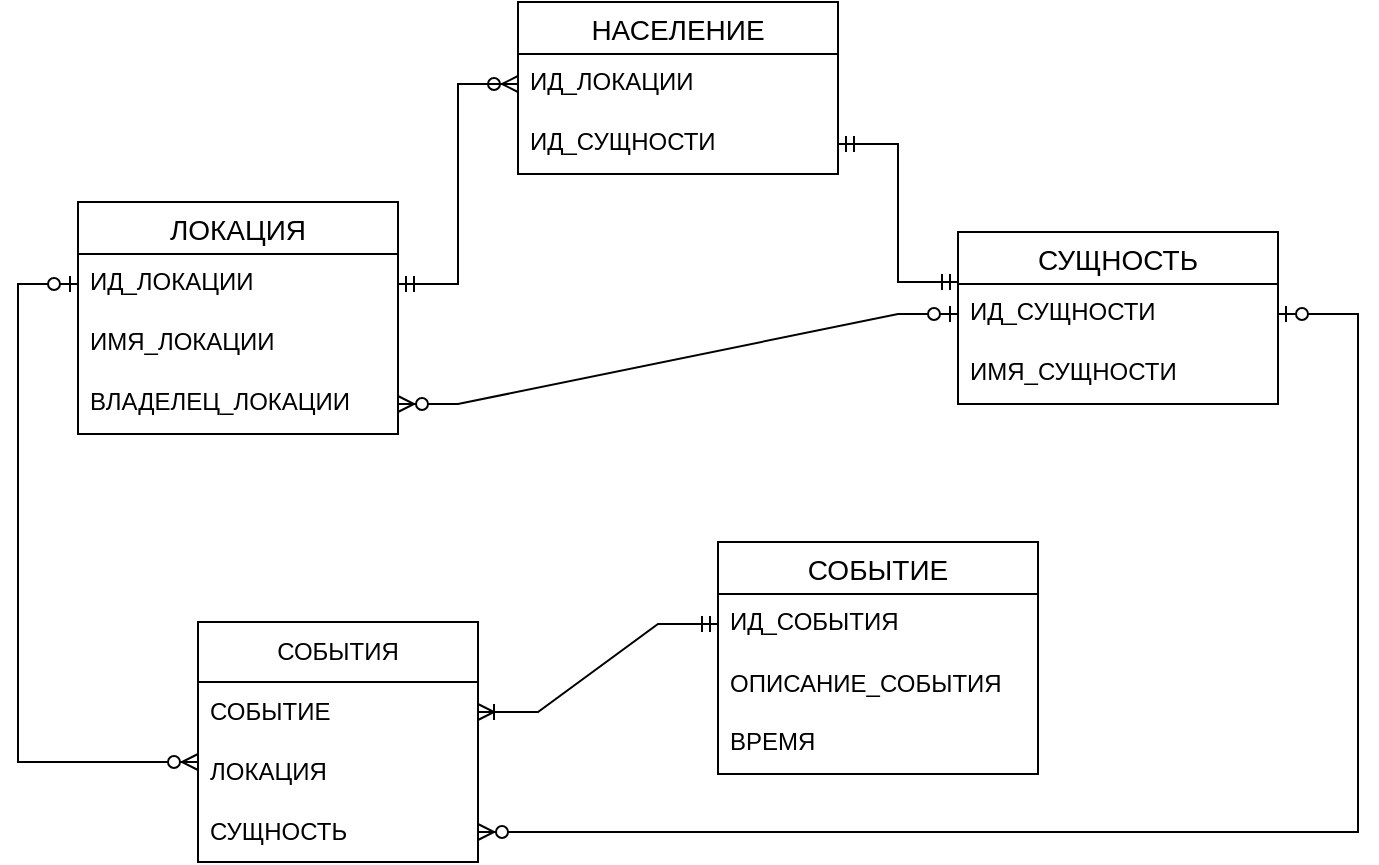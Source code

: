 <mxfile version="20.8.23" type="github">
  <diagram id="R2lEEEUBdFMjLlhIrx00" name="Page-1">
    <mxGraphModel dx="909" dy="616" grid="1" gridSize="10" guides="1" tooltips="1" connect="1" arrows="1" fold="1" page="1" pageScale="1" pageWidth="850" pageHeight="1100" math="0" shadow="0" extFonts="Permanent Marker^https://fonts.googleapis.com/css?family=Permanent+Marker">
      <root>
        <mxCell id="0" />
        <mxCell id="1" parent="0" />
        <mxCell id="rcN5VQXnIb3olyv6kFut-14" value="ЛОКАЦИЯ" style="swimlane;fontStyle=0;childLayout=stackLayout;horizontal=1;startSize=26;horizontalStack=0;resizeParent=1;resizeParentMax=0;resizeLast=0;collapsible=1;marginBottom=0;align=center;fontSize=14;" vertex="1" parent="1">
          <mxGeometry x="50" y="440" width="160" height="116" as="geometry" />
        </mxCell>
        <mxCell id="rcN5VQXnIb3olyv6kFut-15" value="ИД_ЛОКАЦИИ" style="text;strokeColor=none;fillColor=none;spacingLeft=4;spacingRight=4;overflow=hidden;rotatable=0;points=[[0,0.5],[1,0.5]];portConstraint=eastwest;fontSize=12;" vertex="1" parent="rcN5VQXnIb3olyv6kFut-14">
          <mxGeometry y="26" width="160" height="30" as="geometry" />
        </mxCell>
        <mxCell id="rcN5VQXnIb3olyv6kFut-16" value="ИМЯ_ЛОКАЦИИ" style="text;strokeColor=none;fillColor=none;spacingLeft=4;spacingRight=4;overflow=hidden;rotatable=0;points=[[0,0.5],[1,0.5]];portConstraint=eastwest;fontSize=12;" vertex="1" parent="rcN5VQXnIb3olyv6kFut-14">
          <mxGeometry y="56" width="160" height="30" as="geometry" />
        </mxCell>
        <mxCell id="rcN5VQXnIb3olyv6kFut-17" value="ВЛАДЕЛЕЦ_ЛОКАЦИИ" style="text;strokeColor=none;fillColor=none;spacingLeft=4;spacingRight=4;overflow=hidden;rotatable=0;points=[[0,0.5],[1,0.5]];portConstraint=eastwest;fontSize=12;" vertex="1" parent="rcN5VQXnIb3olyv6kFut-14">
          <mxGeometry y="86" width="160" height="30" as="geometry" />
        </mxCell>
        <mxCell id="rcN5VQXnIb3olyv6kFut-18" value="СУЩНОСТЬ" style="swimlane;fontStyle=0;childLayout=stackLayout;horizontal=1;startSize=26;horizontalStack=0;resizeParent=1;resizeParentMax=0;resizeLast=0;collapsible=1;marginBottom=0;align=center;fontSize=14;" vertex="1" parent="1">
          <mxGeometry x="490" y="455" width="160" height="86" as="geometry" />
        </mxCell>
        <mxCell id="rcN5VQXnIb3olyv6kFut-19" value="ИД_СУЩНОСТИ" style="text;strokeColor=none;fillColor=none;spacingLeft=4;spacingRight=4;overflow=hidden;rotatable=0;points=[[0,0.5],[1,0.5]];portConstraint=eastwest;fontSize=12;" vertex="1" parent="rcN5VQXnIb3olyv6kFut-18">
          <mxGeometry y="26" width="160" height="30" as="geometry" />
        </mxCell>
        <mxCell id="rcN5VQXnIb3olyv6kFut-20" value="ИМЯ_СУЩНОСТИ" style="text;strokeColor=none;fillColor=none;spacingLeft=4;spacingRight=4;overflow=hidden;rotatable=0;points=[[0,0.5],[1,0.5]];portConstraint=eastwest;fontSize=12;" vertex="1" parent="rcN5VQXnIb3olyv6kFut-18">
          <mxGeometry y="56" width="160" height="30" as="geometry" />
        </mxCell>
        <mxCell id="rcN5VQXnIb3olyv6kFut-22" value="НАСЕЛЕНИЕ" style="swimlane;fontStyle=0;childLayout=stackLayout;horizontal=1;startSize=26;horizontalStack=0;resizeParent=1;resizeParentMax=0;resizeLast=0;collapsible=1;marginBottom=0;align=center;fontSize=14;" vertex="1" parent="1">
          <mxGeometry x="270" y="340" width="160" height="86" as="geometry" />
        </mxCell>
        <mxCell id="rcN5VQXnIb3olyv6kFut-23" value="ИД_ЛОКАЦИИ" style="text;strokeColor=none;fillColor=none;spacingLeft=4;spacingRight=4;overflow=hidden;rotatable=0;points=[[0,0.5],[1,0.5]];portConstraint=eastwest;fontSize=12;" vertex="1" parent="rcN5VQXnIb3olyv6kFut-22">
          <mxGeometry y="26" width="160" height="30" as="geometry" />
        </mxCell>
        <mxCell id="rcN5VQXnIb3olyv6kFut-24" value="ИД_СУЩНОСТИ" style="text;strokeColor=none;fillColor=none;spacingLeft=4;spacingRight=4;overflow=hidden;rotatable=0;points=[[0,0.5],[1,0.5]];portConstraint=eastwest;fontSize=12;" vertex="1" parent="rcN5VQXnIb3olyv6kFut-22">
          <mxGeometry y="56" width="160" height="30" as="geometry" />
        </mxCell>
        <mxCell id="rcN5VQXnIb3olyv6kFut-26" value="СОБЫТИЕ" style="swimlane;fontStyle=0;childLayout=stackLayout;horizontal=1;startSize=26;horizontalStack=0;resizeParent=1;resizeParentMax=0;resizeLast=0;collapsible=1;marginBottom=0;align=center;fontSize=14;" vertex="1" parent="1">
          <mxGeometry x="370" y="610" width="160" height="116" as="geometry" />
        </mxCell>
        <mxCell id="rcN5VQXnIb3olyv6kFut-27" value="ИД_СОБЫТИЯ" style="text;strokeColor=none;fillColor=none;spacingLeft=4;spacingRight=4;overflow=hidden;rotatable=0;points=[[0,0.5],[1,0.5]];portConstraint=eastwest;fontSize=12;" vertex="1" parent="rcN5VQXnIb3olyv6kFut-26">
          <mxGeometry y="26" width="160" height="30" as="geometry" />
        </mxCell>
        <mxCell id="rcN5VQXnIb3olyv6kFut-32" value="ОПИСАНИЕ_СОБЫТИЯ" style="rounded=0;whiteSpace=wrap;html=1;gradientColor=none;fillColor=none;strokeColor=none;align=left;spacingRight=0;spacingLeft=4;" vertex="1" parent="rcN5VQXnIb3olyv6kFut-26">
          <mxGeometry y="56" width="160" height="30" as="geometry" />
        </mxCell>
        <mxCell id="rcN5VQXnIb3olyv6kFut-28" value="ВРЕМЯ" style="text;strokeColor=none;fillColor=none;spacingLeft=4;spacingRight=4;overflow=hidden;rotatable=0;points=[[0,0.5],[1,0.5]];portConstraint=eastwest;fontSize=12;" vertex="1" parent="rcN5VQXnIb3olyv6kFut-26">
          <mxGeometry y="86" width="160" height="30" as="geometry" />
        </mxCell>
        <mxCell id="rcN5VQXnIb3olyv6kFut-33" value="СОБЫТИЯ" style="swimlane;fontStyle=0;childLayout=stackLayout;horizontal=1;startSize=30;horizontalStack=0;resizeParent=1;resizeParentMax=0;resizeLast=0;collapsible=1;marginBottom=0;whiteSpace=wrap;html=1;fillColor=none;gradientColor=none;" vertex="1" parent="1">
          <mxGeometry x="110" y="650" width="140" height="120" as="geometry" />
        </mxCell>
        <mxCell id="rcN5VQXnIb3olyv6kFut-34" value="СОБЫТИЕ" style="text;strokeColor=none;fillColor=none;align=left;verticalAlign=middle;spacingLeft=4;spacingRight=4;overflow=hidden;points=[[0,0.5],[1,0.5]];portConstraint=eastwest;rotatable=0;whiteSpace=wrap;html=1;" vertex="1" parent="rcN5VQXnIb3olyv6kFut-33">
          <mxGeometry y="30" width="140" height="30" as="geometry" />
        </mxCell>
        <mxCell id="rcN5VQXnIb3olyv6kFut-35" value="ЛОКАЦИЯ" style="text;strokeColor=none;fillColor=none;align=left;verticalAlign=middle;spacingLeft=4;spacingRight=4;overflow=hidden;points=[[0,0.5],[1,0.5]];portConstraint=eastwest;rotatable=0;whiteSpace=wrap;html=1;" vertex="1" parent="rcN5VQXnIb3olyv6kFut-33">
          <mxGeometry y="60" width="140" height="30" as="geometry" />
        </mxCell>
        <mxCell id="rcN5VQXnIb3olyv6kFut-36" value="СУЩНОСТЬ" style="text;strokeColor=none;fillColor=none;align=left;verticalAlign=middle;spacingLeft=4;spacingRight=4;overflow=hidden;points=[[0,0.5],[1,0.5]];portConstraint=eastwest;rotatable=0;whiteSpace=wrap;html=1;" vertex="1" parent="rcN5VQXnIb3olyv6kFut-33">
          <mxGeometry y="90" width="140" height="30" as="geometry" />
        </mxCell>
        <mxCell id="rcN5VQXnIb3olyv6kFut-58" value="" style="edgeStyle=entityRelationEdgeStyle;fontSize=12;html=1;endArrow=ERzeroToMany;endFill=1;rounded=0;" edge="1" parent="1" source="rcN5VQXnIb3olyv6kFut-15" target="rcN5VQXnIb3olyv6kFut-23">
          <mxGeometry width="100" height="100" relative="1" as="geometry">
            <mxPoint x="370" y="610" as="sourcePoint" />
            <mxPoint x="470" y="510" as="targetPoint" />
          </mxGeometry>
        </mxCell>
        <mxCell id="rcN5VQXnIb3olyv6kFut-59" value="" style="edgeStyle=entityRelationEdgeStyle;fontSize=12;html=1;endArrow=ERmandOne;rounded=0;" edge="1" parent="1" source="rcN5VQXnIb3olyv6kFut-23" target="rcN5VQXnIb3olyv6kFut-15">
          <mxGeometry width="100" height="100" relative="1" as="geometry">
            <mxPoint x="370" y="610" as="sourcePoint" />
            <mxPoint x="470" y="510" as="targetPoint" />
          </mxGeometry>
        </mxCell>
        <mxCell id="rcN5VQXnIb3olyv6kFut-60" value="" style="edgeStyle=entityRelationEdgeStyle;fontSize=12;html=1;endArrow=ERmandOne;startArrow=ERmandOne;rounded=0;" edge="1" parent="1" source="rcN5VQXnIb3olyv6kFut-24">
          <mxGeometry width="100" height="100" relative="1" as="geometry">
            <mxPoint x="350" y="610" as="sourcePoint" />
            <mxPoint x="490" y="480" as="targetPoint" />
          </mxGeometry>
        </mxCell>
        <mxCell id="rcN5VQXnIb3olyv6kFut-64" value="" style="edgeStyle=entityRelationEdgeStyle;fontSize=12;html=1;endArrow=ERoneToMany;startArrow=ERmandOne;rounded=0;" edge="1" parent="1" source="rcN5VQXnIb3olyv6kFut-27" target="rcN5VQXnIb3olyv6kFut-34">
          <mxGeometry width="100" height="100" relative="1" as="geometry">
            <mxPoint x="350" y="610" as="sourcePoint" />
            <mxPoint x="450" y="510" as="targetPoint" />
          </mxGeometry>
        </mxCell>
        <mxCell id="rcN5VQXnIb3olyv6kFut-65" value="" style="edgeStyle=entityRelationEdgeStyle;fontSize=12;html=1;endArrow=ERzeroToMany;startArrow=ERzeroToOne;rounded=0;" edge="1" parent="1" source="rcN5VQXnIb3olyv6kFut-19" target="rcN5VQXnIb3olyv6kFut-17">
          <mxGeometry width="100" height="100" relative="1" as="geometry">
            <mxPoint x="300" y="600" as="sourcePoint" />
            <mxPoint x="230" y="570" as="targetPoint" />
          </mxGeometry>
        </mxCell>
        <mxCell id="rcN5VQXnIb3olyv6kFut-66" value="" style="edgeStyle=orthogonalEdgeStyle;fontSize=12;html=1;endArrow=ERzeroToMany;startArrow=ERzeroToOne;rounded=0;exitX=1;exitY=0.5;exitDx=0;exitDy=0;" edge="1" parent="1" source="rcN5VQXnIb3olyv6kFut-19" target="rcN5VQXnIb3olyv6kFut-36">
          <mxGeometry width="100" height="100" relative="1" as="geometry">
            <mxPoint x="680" y="500" as="sourcePoint" />
            <mxPoint x="420" y="550" as="targetPoint" />
            <Array as="points">
              <mxPoint x="690" y="496" />
              <mxPoint x="690" y="755" />
            </Array>
          </mxGeometry>
        </mxCell>
        <mxCell id="rcN5VQXnIb3olyv6kFut-67" value="" style="edgeStyle=orthogonalEdgeStyle;fontSize=12;html=1;endArrow=ERzeroToMany;startArrow=ERzeroToOne;rounded=0;exitX=0;exitY=0.5;exitDx=0;exitDy=0;" edge="1" parent="1" source="rcN5VQXnIb3olyv6kFut-15" target="rcN5VQXnIb3olyv6kFut-35">
          <mxGeometry width="100" height="100" relative="1" as="geometry">
            <mxPoint x="59.9" y="610" as="sourcePoint" />
            <mxPoint x="60" y="700" as="targetPoint" />
            <Array as="points">
              <mxPoint x="20" y="481" />
              <mxPoint x="20" y="720" />
            </Array>
          </mxGeometry>
        </mxCell>
      </root>
    </mxGraphModel>
  </diagram>
</mxfile>

